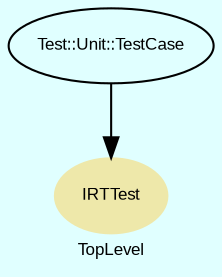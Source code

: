 digraph TopLevel {
    label = "TopLevel"
    compound = true
    fontname = Arial
    fontsize = 8
    bgcolor = lightcyan1
    node [
        color = black,
        fontname = Arial,
        fontsize = 8
    ]

    IRTTest [
        fontcolor = black,
        shape = ellipse,
        URL = "classes/IRTTest.html",
        color = palegoldenrod,
        style = filled,
        label = "IRTTest"
    ]

    Test__Unit__TestCase [
        URL = "classes/Test/Unit/TestCase.html",
        label = "Test::Unit::TestCase"
    ]

    Test__Unit__TestCase -> IRTTest [

    ]

}


